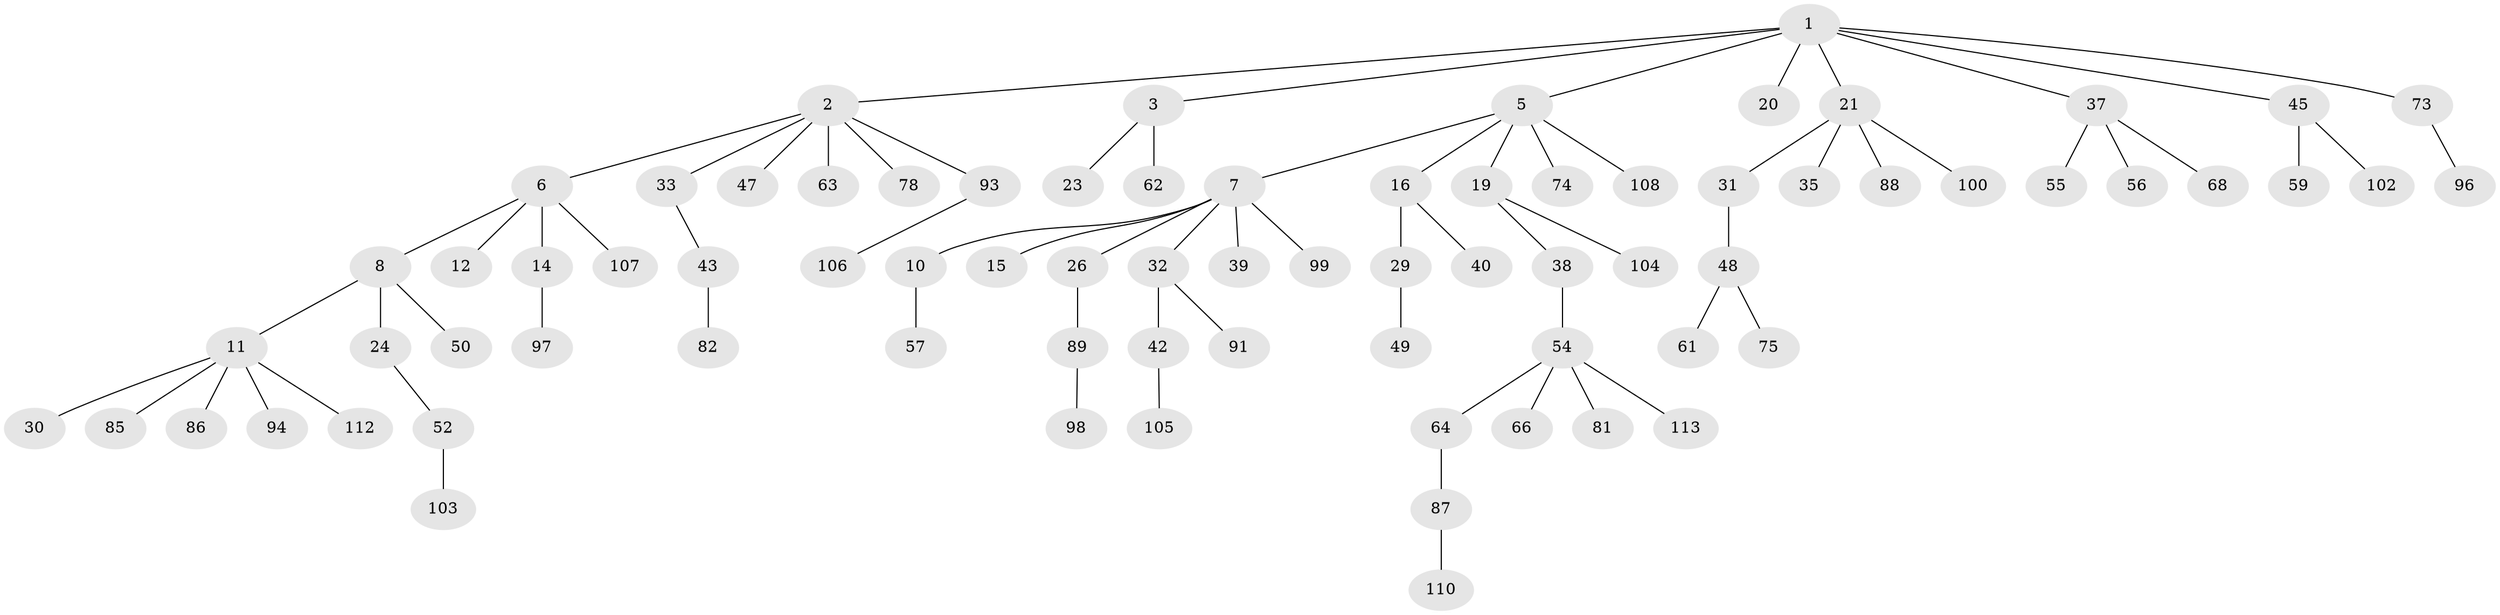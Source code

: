 // Generated by graph-tools (version 1.1) at 2025/52/02/27/25 19:52:11]
// undirected, 77 vertices, 76 edges
graph export_dot {
graph [start="1"]
  node [color=gray90,style=filled];
  1 [super="+4"];
  2 [super="+71"];
  3;
  5 [super="+28"];
  6 [super="+84"];
  7 [super="+9"];
  8 [super="+22"];
  10 [super="+36"];
  11 [super="+51"];
  12 [super="+13"];
  14 [super="+60"];
  15 [super="+17"];
  16 [super="+18"];
  19 [super="+65"];
  20 [super="+27"];
  21 [super="+34"];
  23 [super="+25"];
  24 [super="+58"];
  26 [super="+70"];
  29 [super="+76"];
  30;
  31 [super="+67"];
  32 [super="+44"];
  33;
  35;
  37 [super="+41"];
  38 [super="+53"];
  39 [super="+83"];
  40 [super="+90"];
  42 [super="+46"];
  43 [super="+101"];
  45;
  47;
  48;
  49 [super="+72"];
  50;
  52;
  54 [super="+69"];
  55;
  56;
  57;
  59 [super="+79"];
  61;
  62;
  63 [super="+80"];
  64;
  66;
  68 [super="+92"];
  73 [super="+77"];
  74;
  75 [super="+109"];
  78;
  81;
  82;
  85;
  86;
  87 [super="+95"];
  88;
  89;
  91;
  93 [super="+111"];
  94;
  96;
  97;
  98;
  99;
  100;
  102;
  103;
  104;
  105;
  106;
  107;
  108;
  110;
  112;
  113;
  1 -- 2;
  1 -- 3;
  1 -- 20;
  1 -- 45;
  1 -- 73;
  1 -- 5;
  1 -- 37;
  1 -- 21;
  2 -- 6;
  2 -- 33;
  2 -- 47;
  2 -- 63;
  2 -- 78;
  2 -- 93;
  3 -- 23;
  3 -- 62;
  5 -- 7;
  5 -- 16;
  5 -- 19;
  5 -- 108;
  5 -- 74;
  6 -- 8;
  6 -- 12;
  6 -- 14;
  6 -- 107;
  7 -- 26;
  7 -- 32;
  7 -- 39;
  7 -- 10;
  7 -- 99;
  7 -- 15;
  8 -- 11;
  8 -- 24;
  8 -- 50;
  10 -- 57;
  11 -- 30;
  11 -- 86;
  11 -- 112;
  11 -- 85;
  11 -- 94;
  14 -- 97;
  16 -- 29;
  16 -- 40;
  19 -- 38;
  19 -- 104;
  21 -- 31;
  21 -- 88;
  21 -- 100;
  21 -- 35;
  24 -- 52;
  26 -- 89;
  29 -- 49;
  31 -- 48;
  32 -- 42;
  32 -- 91;
  33 -- 43;
  37 -- 56;
  37 -- 68;
  37 -- 55;
  38 -- 54;
  42 -- 105;
  43 -- 82;
  45 -- 59;
  45 -- 102;
  48 -- 61;
  48 -- 75;
  52 -- 103;
  54 -- 64;
  54 -- 66;
  54 -- 81;
  54 -- 113;
  64 -- 87;
  73 -- 96;
  87 -- 110;
  89 -- 98;
  93 -- 106;
}
